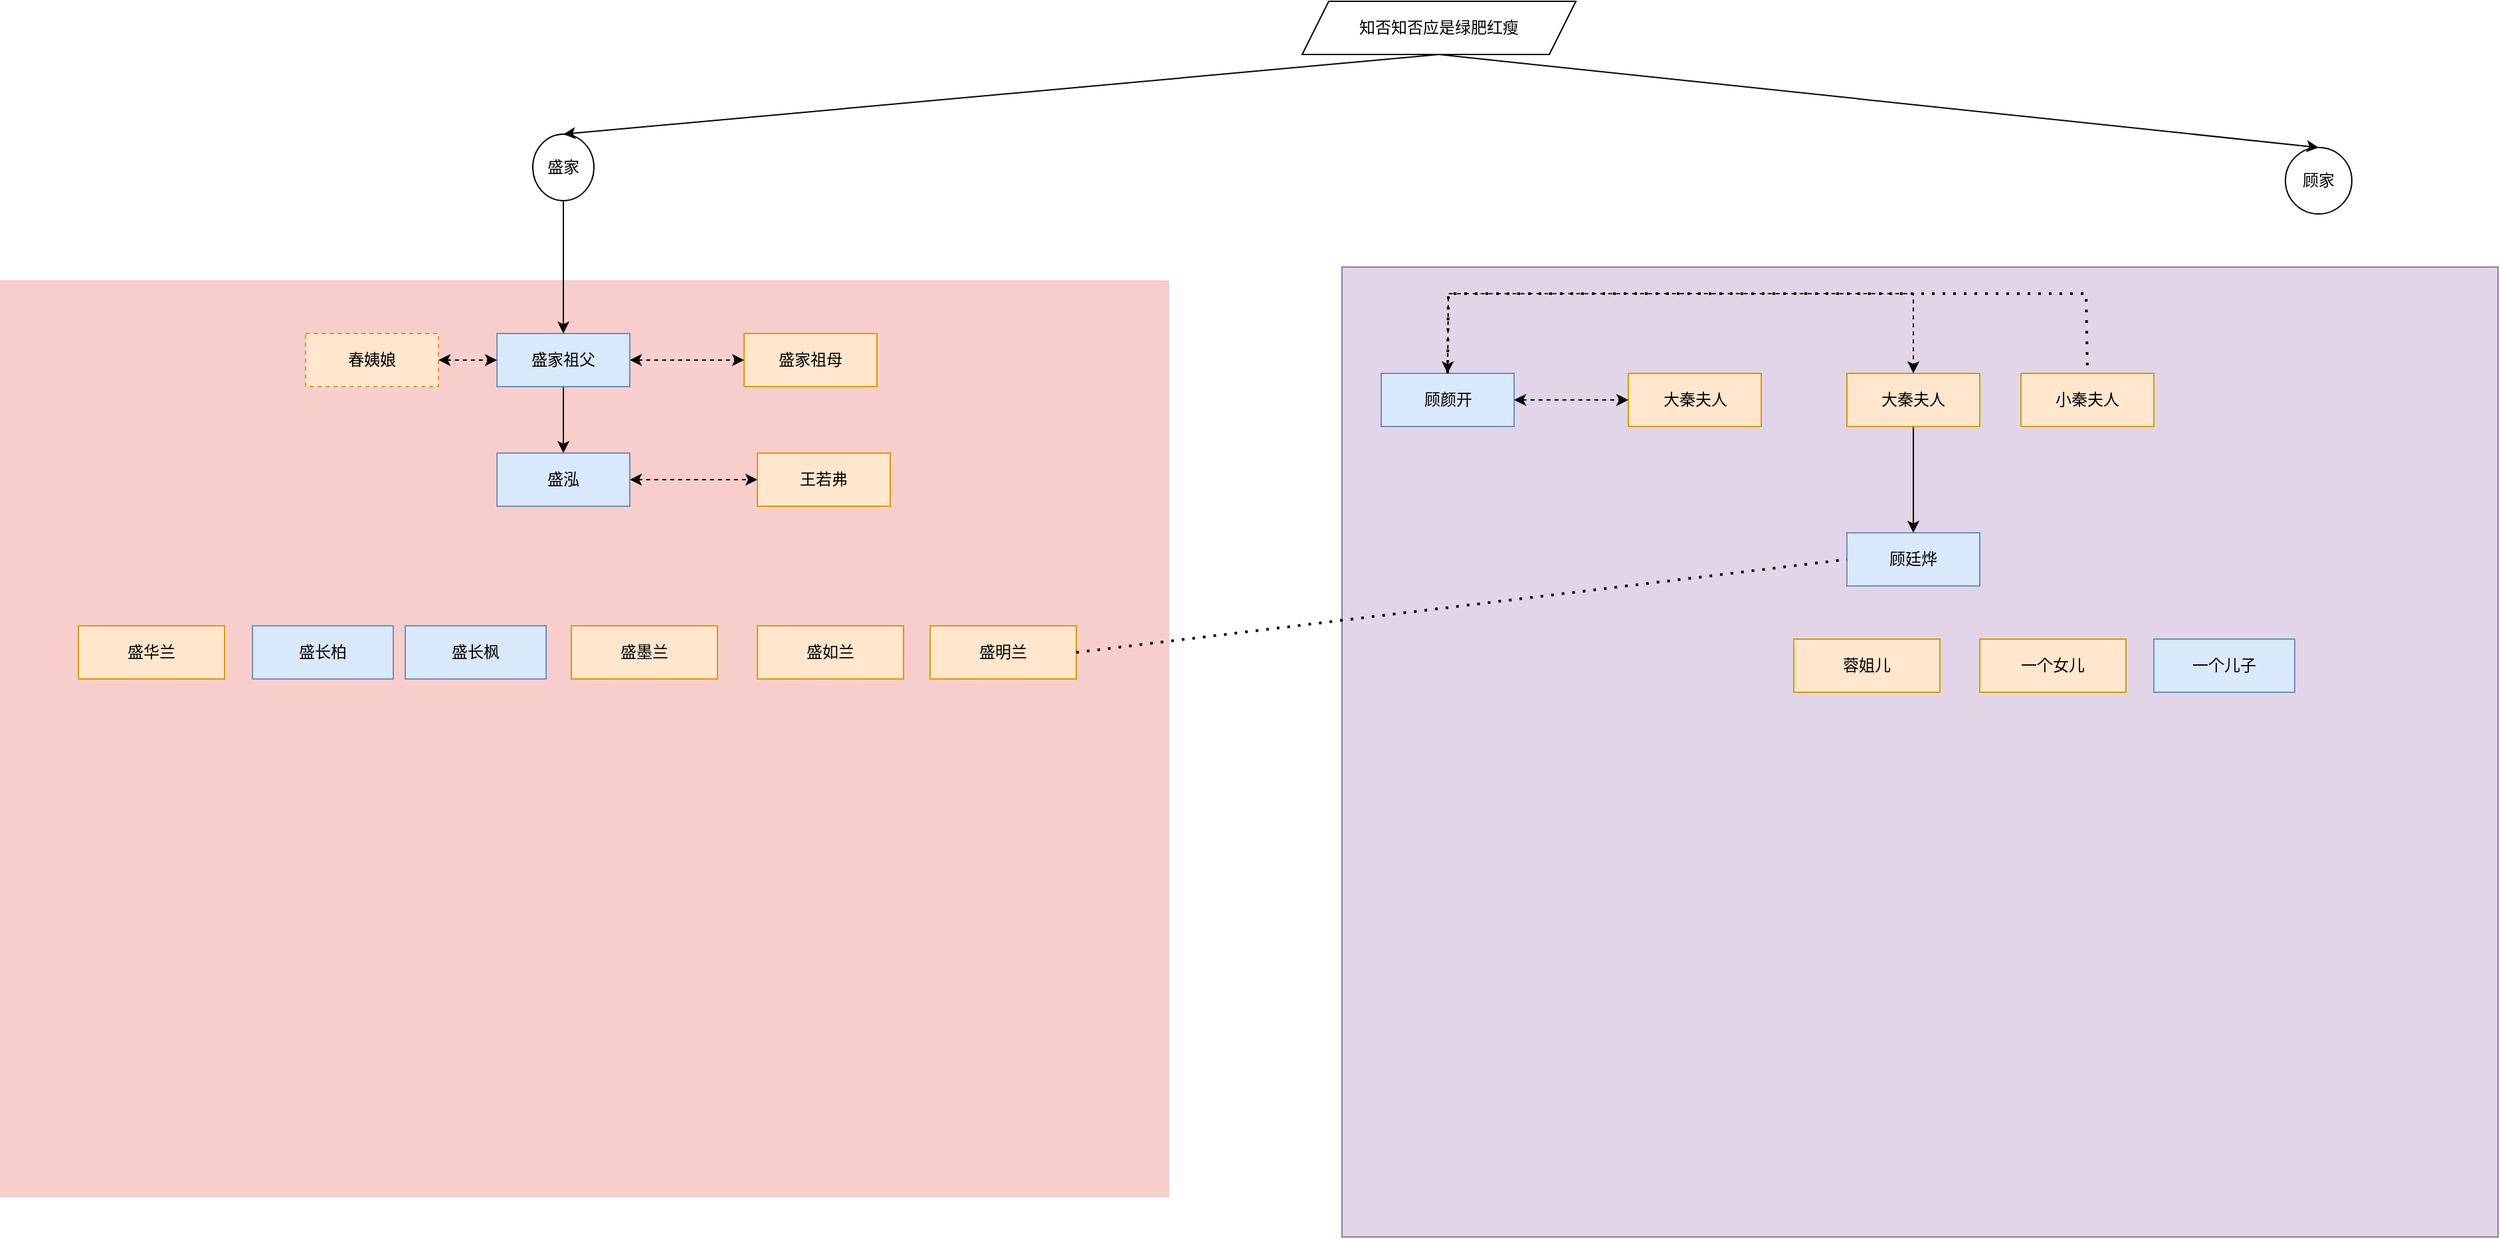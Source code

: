 <mxfile version="23.1.4" type="github">
  <diagram name="Page-1" id="e3a06f82-3646-2815-327d-82caf3d4e204">
    <mxGraphModel dx="719" dy="2065" grid="1" gridSize="10" guides="1" tooltips="1" connect="1" arrows="1" fold="1" page="1" pageScale="1.5" pageWidth="1169" pageHeight="826" background="none" math="0" shadow="0">
      <root>
        <mxCell id="0" style=";html=1;" />
        <mxCell id="1" style=";html=1;" parent="0" />
        <mxCell id="qeWwrRHILzP10hV6NdzV-12" value="" style="whiteSpace=wrap;html=1;fillColor=#f8cecc;fontSize=14;strokeColor=none;verticalAlign=top;" parent="1" vertex="1">
          <mxGeometry x="230" y="-80" width="880" height="690" as="geometry" />
        </mxCell>
        <mxCell id="qeWwrRHILzP10hV6NdzV-42" value="" style="edgeStyle=orthogonalEdgeStyle;rounded=0;orthogonalLoop=1;jettySize=auto;html=1;" parent="1" source="qeWwrRHILzP10hV6NdzV-14" target="qeWwrRHILzP10hV6NdzV-16" edge="1">
          <mxGeometry relative="1" as="geometry" />
        </mxCell>
        <mxCell id="qeWwrRHILzP10hV6NdzV-14" value="盛家祖父" style="rounded=0;whiteSpace=wrap;html=1;fillColor=#dae8fc;strokeColor=#6c8ebf;" parent="1" vertex="1">
          <mxGeometry x="604" y="-40" width="100" height="40" as="geometry" />
        </mxCell>
        <mxCell id="qeWwrRHILzP10hV6NdzV-15" value="盛家祖母" style="rounded=0;whiteSpace=wrap;html=1;fillColor=#ffe6cc;strokeColor=#d79b00;" parent="1" vertex="1">
          <mxGeometry x="790" y="-40" width="100" height="40" as="geometry" />
        </mxCell>
        <mxCell id="qeWwrRHILzP10hV6NdzV-16" value="盛泓" style="rounded=0;whiteSpace=wrap;html=1;fillColor=#dae8fc;strokeColor=#6c8ebf;" parent="1" vertex="1">
          <mxGeometry x="604" y="50" width="100" height="40" as="geometry" />
        </mxCell>
        <mxCell id="qeWwrRHILzP10hV6NdzV-18" value="顾家" style="ellipse;whiteSpace=wrap;html=1;aspect=fixed;" parent="1" vertex="1">
          <mxGeometry x="1950" y="-180" width="50" height="50" as="geometry" />
        </mxCell>
        <mxCell id="qeWwrRHILzP10hV6NdzV-19" value="知否知否应是绿肥红瘦" style="shape=parallelogram;perimeter=parallelogramPerimeter;whiteSpace=wrap;html=1;fixedSize=1;" parent="1" vertex="1">
          <mxGeometry x="1210" y="-290" width="206" height="40" as="geometry" />
        </mxCell>
        <mxCell id="qeWwrRHILzP10hV6NdzV-20" value="盛家" style="ellipse;whiteSpace=wrap;html=1;" parent="1" vertex="1">
          <mxGeometry x="631" y="-190" width="46" height="50" as="geometry" />
        </mxCell>
        <mxCell id="qeWwrRHILzP10hV6NdzV-22" value="" style="endArrow=classic;html=1;rounded=0;exitX=0.5;exitY=1;exitDx=0;exitDy=0;entryX=0.5;entryY=0;entryDx=0;entryDy=0;" parent="1" source="qeWwrRHILzP10hV6NdzV-19" target="qeWwrRHILzP10hV6NdzV-20" edge="1">
          <mxGeometry width="50" height="50" relative="1" as="geometry">
            <mxPoint x="870" y="-330" as="sourcePoint" />
            <mxPoint x="920" y="-380" as="targetPoint" />
          </mxGeometry>
        </mxCell>
        <mxCell id="qeWwrRHILzP10hV6NdzV-23" value="" style="endArrow=classic;html=1;rounded=0;exitX=0.5;exitY=1;exitDx=0;exitDy=0;entryX=0.5;entryY=0;entryDx=0;entryDy=0;" parent="1" source="qeWwrRHILzP10hV6NdzV-19" target="qeWwrRHILzP10hV6NdzV-18" edge="1">
          <mxGeometry width="50" height="50" relative="1" as="geometry">
            <mxPoint x="887" y="-290" as="sourcePoint" />
            <mxPoint x="647" y="-180" as="targetPoint" />
          </mxGeometry>
        </mxCell>
        <mxCell id="qeWwrRHILzP10hV6NdzV-24" value="" style="endArrow=classic;html=1;rounded=0;exitX=0.5;exitY=1;exitDx=0;exitDy=0;" parent="1" source="qeWwrRHILzP10hV6NdzV-20" target="qeWwrRHILzP10hV6NdzV-14" edge="1">
          <mxGeometry width="50" height="50" relative="1" as="geometry">
            <mxPoint x="897" y="-280" as="sourcePoint" />
            <mxPoint x="657" y="-170" as="targetPoint" />
          </mxGeometry>
        </mxCell>
        <mxCell id="qeWwrRHILzP10hV6NdzV-25" value="" style="endArrow=classic;startArrow=classic;html=1;rounded=0;exitX=1;exitY=0.5;exitDx=0;exitDy=0;dashed=1;" parent="1" source="qeWwrRHILzP10hV6NdzV-14" target="qeWwrRHILzP10hV6NdzV-15" edge="1">
          <mxGeometry width="50" height="50" relative="1" as="geometry">
            <mxPoint x="730" y="120" as="sourcePoint" />
            <mxPoint x="780" y="70" as="targetPoint" />
          </mxGeometry>
        </mxCell>
        <mxCell id="qeWwrRHILzP10hV6NdzV-26" value="盛长柏" style="rounded=0;whiteSpace=wrap;html=1;fillColor=#dae8fc;strokeColor=#6c8ebf;" parent="1" vertex="1">
          <mxGeometry x="420" y="180" width="106" height="40" as="geometry" />
        </mxCell>
        <mxCell id="qeWwrRHILzP10hV6NdzV-28" value="盛如兰" style="whiteSpace=wrap;html=1;fillColor=#ffe6cc;strokeColor=#d79b00;rounded=0;" parent="1" vertex="1">
          <mxGeometry x="800" y="180" width="110" height="40" as="geometry" />
        </mxCell>
        <mxCell id="qeWwrRHILzP10hV6NdzV-32" value="盛墨兰" style="whiteSpace=wrap;html=1;fillColor=#ffe6cc;strokeColor=#d79b00;rounded=0;" parent="1" vertex="1">
          <mxGeometry x="660" y="180" width="110" height="40" as="geometry" />
        </mxCell>
        <mxCell id="qeWwrRHILzP10hV6NdzV-33" value="盛明兰" style="whiteSpace=wrap;html=1;fillColor=#ffe6cc;strokeColor=#d79b00;rounded=0;" parent="1" vertex="1">
          <mxGeometry x="930" y="180" width="110" height="40" as="geometry" />
        </mxCell>
        <mxCell id="qeWwrRHILzP10hV6NdzV-34" value="盛华兰" style="whiteSpace=wrap;html=1;fillColor=#ffe6cc;strokeColor=#d79b00;rounded=0;" parent="1" vertex="1">
          <mxGeometry x="289" y="180" width="110" height="40" as="geometry" />
        </mxCell>
        <mxCell id="qeWwrRHILzP10hV6NdzV-36" value="盛长枫" style="rounded=0;whiteSpace=wrap;html=1;fillColor=#dae8fc;strokeColor=#6c8ebf;" parent="1" vertex="1">
          <mxGeometry x="535" y="180" width="106" height="40" as="geometry" />
        </mxCell>
        <mxCell id="qeWwrRHILzP10hV6NdzV-44" value="王若弗" style="rounded=0;whiteSpace=wrap;html=1;fillColor=#ffe6cc;strokeColor=#d79b00;" parent="1" vertex="1">
          <mxGeometry x="800" y="50" width="100" height="40" as="geometry" />
        </mxCell>
        <mxCell id="qeWwrRHILzP10hV6NdzV-45" value="" style="endArrow=classic;startArrow=classic;html=1;rounded=0;exitX=1;exitY=0.5;exitDx=0;exitDy=0;dashed=1;entryX=0;entryY=0.5;entryDx=0;entryDy=0;" parent="1" source="qeWwrRHILzP10hV6NdzV-16" target="qeWwrRHILzP10hV6NdzV-44" edge="1">
          <mxGeometry width="50" height="50" relative="1" as="geometry">
            <mxPoint x="713" y="100" as="sourcePoint" />
            <mxPoint x="799" y="100" as="targetPoint" />
          </mxGeometry>
        </mxCell>
        <mxCell id="qeWwrRHILzP10hV6NdzV-105" value="" style="whiteSpace=wrap;html=1;fillColor=#e1d5e7;fontSize=14;strokeColor=#9673a6;verticalAlign=top;" parent="1" vertex="1">
          <mxGeometry x="1240" y="-90" width="870" height="730" as="geometry" />
        </mxCell>
        <mxCell id="qeWwrRHILzP10hV6NdzV-106" value="" style="edgeStyle=orthogonalEdgeStyle;rounded=0;orthogonalLoop=1;jettySize=auto;html=1;exitX=0.5;exitY=1;exitDx=0;exitDy=0;entryX=0.5;entryY=0;entryDx=0;entryDy=0;" parent="1" source="qeWwrRHILzP10hV6NdzV-123" target="qeWwrRHILzP10hV6NdzV-109" edge="1">
          <mxGeometry relative="1" as="geometry">
            <mxPoint x="1640.962" y="80" as="targetPoint" />
          </mxGeometry>
        </mxCell>
        <mxCell id="qeWwrRHILzP10hV6NdzV-107" value="顾颜开" style="rounded=0;whiteSpace=wrap;html=1;fillColor=#dae8fc;strokeColor=#6c8ebf;" parent="1" vertex="1">
          <mxGeometry x="1269.5" y="-10" width="100" height="40" as="geometry" />
        </mxCell>
        <mxCell id="qeWwrRHILzP10hV6NdzV-108" value="大秦夫人" style="rounded=0;whiteSpace=wrap;html=1;fillColor=#ffe6cc;strokeColor=#d79b00;" parent="1" vertex="1">
          <mxGeometry x="1455.5" y="-10" width="100" height="40" as="geometry" />
        </mxCell>
        <mxCell id="qeWwrRHILzP10hV6NdzV-109" value="顾廷烨" style="rounded=0;whiteSpace=wrap;html=1;fillColor=#dae8fc;strokeColor=#6c8ebf;" parent="1" vertex="1">
          <mxGeometry x="1620" y="110" width="100" height="40" as="geometry" />
        </mxCell>
        <mxCell id="qeWwrRHILzP10hV6NdzV-110" value="" style="endArrow=classic;startArrow=classic;html=1;rounded=0;exitX=1;exitY=0.5;exitDx=0;exitDy=0;dashed=1;" parent="1" source="qeWwrRHILzP10hV6NdzV-107" target="qeWwrRHILzP10hV6NdzV-108" edge="1">
          <mxGeometry width="50" height="50" relative="1" as="geometry">
            <mxPoint x="1395.5" y="150" as="sourcePoint" />
            <mxPoint x="1445.5" y="100" as="targetPoint" />
          </mxGeometry>
        </mxCell>
        <mxCell id="qeWwrRHILzP10hV6NdzV-111" value="一个儿子" style="rounded=0;whiteSpace=wrap;html=1;fillColor=#dae8fc;strokeColor=#6c8ebf;" parent="1" vertex="1">
          <mxGeometry x="1851" y="190" width="106" height="40" as="geometry" />
        </mxCell>
        <mxCell id="qeWwrRHILzP10hV6NdzV-113" value="蓉姐儿" style="whiteSpace=wrap;html=1;fillColor=#ffe6cc;strokeColor=#d79b00;rounded=0;" parent="1" vertex="1">
          <mxGeometry x="1580" y="190" width="110" height="40" as="geometry" />
        </mxCell>
        <mxCell id="qeWwrRHILzP10hV6NdzV-115" value="一个女儿" style="whiteSpace=wrap;html=1;fillColor=#ffe6cc;strokeColor=#d79b00;rounded=0;" parent="1" vertex="1">
          <mxGeometry x="1720" y="190" width="110" height="40" as="geometry" />
        </mxCell>
        <mxCell id="qeWwrRHILzP10hV6NdzV-119" value="" style="endArrow=none;dashed=1;html=1;dashPattern=1 3;strokeWidth=2;rounded=0;exitX=1;exitY=0.5;exitDx=0;exitDy=0;entryX=0;entryY=0.5;entryDx=0;entryDy=0;" parent="1" source="qeWwrRHILzP10hV6NdzV-33" target="qeWwrRHILzP10hV6NdzV-109" edge="1">
          <mxGeometry width="50" height="50" relative="1" as="geometry">
            <mxPoint x="1310" y="180" as="sourcePoint" />
            <mxPoint x="1360" y="130" as="targetPoint" />
          </mxGeometry>
        </mxCell>
        <mxCell id="qeWwrRHILzP10hV6NdzV-120" value="小秦夫人" style="rounded=0;whiteSpace=wrap;html=1;fillColor=#ffe6cc;strokeColor=#d79b00;" parent="1" vertex="1">
          <mxGeometry x="1751" y="-10" width="100" height="40" as="geometry" />
        </mxCell>
        <mxCell id="qeWwrRHILzP10hV6NdzV-122" value="" style="endArrow=none;dashed=1;html=1;dashPattern=1 3;strokeWidth=2;rounded=0;exitX=0.5;exitY=0;exitDx=0;exitDy=0;entryX=0.5;entryY=0;entryDx=0;entryDy=0;" parent="1" source="qeWwrRHILzP10hV6NdzV-107" target="qeWwrRHILzP10hV6NdzV-120" edge="1">
          <mxGeometry width="50" height="50" relative="1" as="geometry">
            <mxPoint x="1328.75" y="-20" as="sourcePoint" />
            <mxPoint x="1539.25" y="-90" as="targetPoint" />
            <Array as="points">
              <mxPoint x="1320" y="-70" />
              <mxPoint x="1800" y="-70" />
            </Array>
          </mxGeometry>
        </mxCell>
        <mxCell id="qeWwrRHILzP10hV6NdzV-123" value="大秦夫人" style="rounded=0;whiteSpace=wrap;html=1;fillColor=#ffe6cc;strokeColor=#d79b00;" parent="1" vertex="1">
          <mxGeometry x="1620" y="-10" width="100" height="40" as="geometry" />
        </mxCell>
        <mxCell id="qeWwrRHILzP10hV6NdzV-124" value="" style="endArrow=classic;startArrow=classic;html=1;rounded=0;exitX=0.5;exitY=0;exitDx=0;exitDy=0;dashed=1;" parent="1" source="qeWwrRHILzP10hV6NdzV-107" target="qeWwrRHILzP10hV6NdzV-123" edge="1">
          <mxGeometry width="50" height="50" relative="1" as="geometry">
            <mxPoint x="1570" y="10" as="sourcePoint" />
            <mxPoint x="1645.5" y="100" as="targetPoint" />
            <Array as="points">
              <mxPoint x="1320" y="-70" />
              <mxPoint x="1670" y="-70" />
            </Array>
          </mxGeometry>
        </mxCell>
        <mxCell id="KvXDZKAQtkTupum_VZ-A-2" value="春姨娘" style="rounded=0;whiteSpace=wrap;html=1;fillColor=#ffe6cc;strokeColor=#d79b00;dashed=1;" vertex="1" parent="1">
          <mxGeometry x="460" y="-40" width="100" height="40" as="geometry" />
        </mxCell>
        <mxCell id="KvXDZKAQtkTupum_VZ-A-3" value="" style="endArrow=classic;startArrow=classic;html=1;rounded=0;exitX=1;exitY=0.5;exitDx=0;exitDy=0;dashed=1;entryX=0;entryY=0.5;entryDx=0;entryDy=0;" edge="1" parent="1" target="qeWwrRHILzP10hV6NdzV-14" source="KvXDZKAQtkTupum_VZ-A-2">
          <mxGeometry width="50" height="50" relative="1" as="geometry">
            <mxPoint x="390" y="-10" as="sourcePoint" />
            <mxPoint x="466" y="80" as="targetPoint" />
          </mxGeometry>
        </mxCell>
      </root>
    </mxGraphModel>
  </diagram>
</mxfile>
